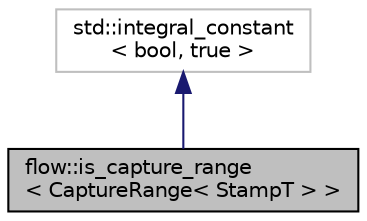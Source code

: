 digraph "flow::is_capture_range&lt; CaptureRange&lt; StampT &gt; &gt;"
{
 // LATEX_PDF_SIZE
  edge [fontname="Helvetica",fontsize="10",labelfontname="Helvetica",labelfontsize="10"];
  node [fontname="Helvetica",fontsize="10",shape=record];
  Node1 [label="flow::is_capture_range\l\< CaptureRange\< StampT \> \>",height=0.2,width=0.4,color="black", fillcolor="grey75", style="filled", fontcolor="black",tooltip="Checks if object type is an instance of CaptureRange."];
  Node2 -> Node1 [dir="back",color="midnightblue",fontsize="10",style="solid",fontname="Helvetica"];
  Node2 [label="std::integral_constant\l\< bool, true \>",height=0.2,width=0.4,color="grey75", fillcolor="white", style="filled",tooltip=" "];
}
